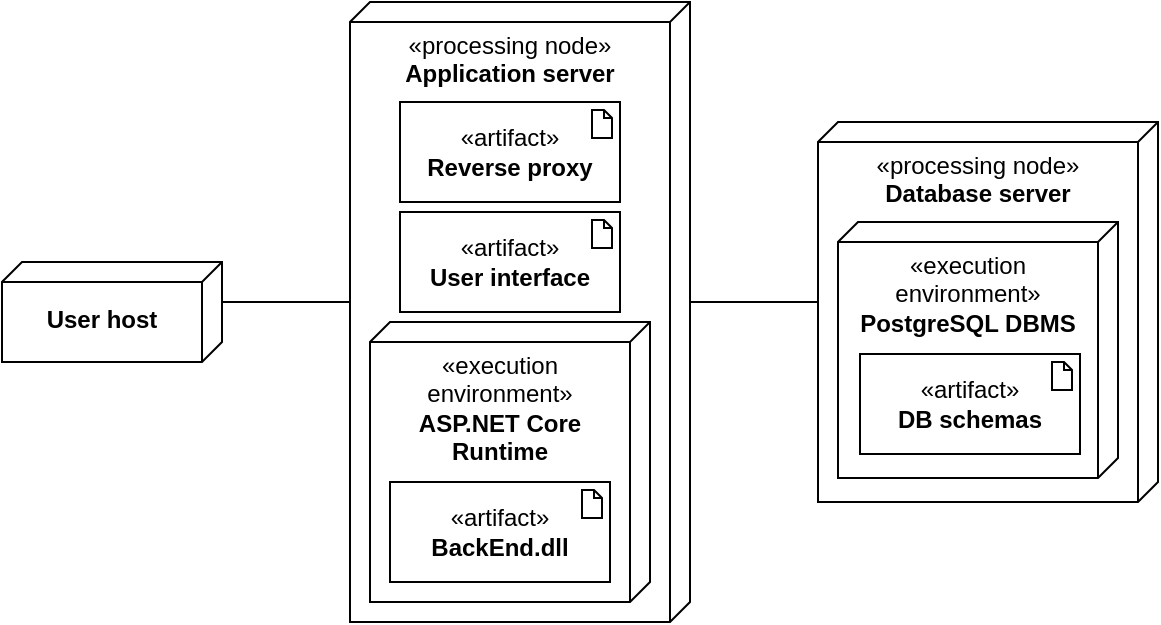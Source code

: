 <mxfile version="26.0.9">
  <diagram name="Page-1" id="kCROIuODGlCXLBt_gYWh">
    <mxGraphModel dx="875" dy="518" grid="1" gridSize="10" guides="1" tooltips="1" connect="1" arrows="1" fold="1" page="1" pageScale="1" pageWidth="827" pageHeight="1169" math="0" shadow="0">
      <root>
        <mxCell id="0" />
        <mxCell id="1" parent="0" />
        <mxCell id="gD8QmcDuZdV1pweU74Lx-1" value="&lt;b&gt;User host&lt;/b&gt;" style="verticalAlign=middle;align=center;spacingTop=8;spacingLeft=2;spacingRight=12;shape=cube;size=10;direction=south;fontStyle=0;html=1;whiteSpace=wrap;horizontal=1;" vertex="1" parent="1">
          <mxGeometry x="70" y="200" width="110" height="50" as="geometry" />
        </mxCell>
        <mxCell id="gD8QmcDuZdV1pweU74Lx-2" value="&lt;div&gt;«processing node»&lt;b&gt;&lt;br&gt;&lt;/b&gt;&lt;/div&gt;&lt;b&gt;Application server&lt;/b&gt;" style="verticalAlign=top;align=center;spacingTop=8;spacingLeft=2;spacingRight=12;shape=cube;size=10;direction=south;fontStyle=0;html=1;whiteSpace=wrap;horizontal=1;" vertex="1" parent="1">
          <mxGeometry x="244" y="70" width="170" height="310" as="geometry" />
        </mxCell>
        <mxCell id="gD8QmcDuZdV1pweU74Lx-8" value="&lt;div&gt;«artifact»&lt;b&gt;&lt;br&gt;&lt;/b&gt;&lt;/div&gt;&lt;b&gt;Reverse proxy&lt;/b&gt;" style="html=1;whiteSpace=wrap;" vertex="1" parent="1">
          <mxGeometry x="269" y="120" width="110" height="50" as="geometry" />
        </mxCell>
        <mxCell id="gD8QmcDuZdV1pweU74Lx-9" value="" style="shape=note2;boundedLbl=1;whiteSpace=wrap;html=1;size=4;verticalAlign=top;align=center;" vertex="1" parent="1">
          <mxGeometry x="365" y="124" width="10" height="14" as="geometry" />
        </mxCell>
        <mxCell id="gD8QmcDuZdV1pweU74Lx-10" value="&lt;div&gt;«artifact»&lt;b&gt;&lt;br&gt;&lt;/b&gt;&lt;/div&gt;&lt;b&gt;User interface&lt;/b&gt;" style="html=1;whiteSpace=wrap;" vertex="1" parent="1">
          <mxGeometry x="269" y="175" width="110" height="50" as="geometry" />
        </mxCell>
        <mxCell id="gD8QmcDuZdV1pweU74Lx-11" value="" style="shape=note2;boundedLbl=1;whiteSpace=wrap;html=1;size=4;verticalAlign=top;align=center;" vertex="1" parent="1">
          <mxGeometry x="365" y="179" width="10" height="14" as="geometry" />
        </mxCell>
        <mxCell id="gD8QmcDuZdV1pweU74Lx-12" value="&lt;div&gt;«execution environment»&lt;b&gt;&lt;br&gt;&lt;/b&gt;&lt;/div&gt;&lt;b&gt;ASP.NET Core Runtime&lt;/b&gt;" style="verticalAlign=top;align=center;spacingTop=8;spacingLeft=2;spacingRight=12;shape=cube;size=10;direction=south;fontStyle=0;html=1;whiteSpace=wrap;horizontal=1;" vertex="1" parent="1">
          <mxGeometry x="254" y="230" width="140" height="140" as="geometry" />
        </mxCell>
        <mxCell id="gD8QmcDuZdV1pweU74Lx-13" value="&lt;div&gt;«artifact»&lt;b&gt;&lt;br&gt;&lt;/b&gt;&lt;/div&gt;&lt;b&gt;BackEnd.dll&lt;/b&gt;" style="html=1;whiteSpace=wrap;" vertex="1" parent="1">
          <mxGeometry x="264" y="310" width="110" height="50" as="geometry" />
        </mxCell>
        <mxCell id="gD8QmcDuZdV1pweU74Lx-14" value="" style="shape=note2;boundedLbl=1;whiteSpace=wrap;html=1;size=4;verticalAlign=top;align=center;" vertex="1" parent="1">
          <mxGeometry x="360" y="314" width="10" height="14" as="geometry" />
        </mxCell>
        <mxCell id="gD8QmcDuZdV1pweU74Lx-15" value="&lt;div&gt;«processing node»&lt;b&gt;&lt;br&gt;&lt;/b&gt;&lt;/div&gt;&lt;b&gt;Database server&lt;/b&gt;" style="verticalAlign=top;align=center;spacingTop=8;spacingLeft=2;spacingRight=12;shape=cube;size=10;direction=south;fontStyle=0;html=1;whiteSpace=wrap;horizontal=1;" vertex="1" parent="1">
          <mxGeometry x="478" y="130" width="170" height="190" as="geometry" />
        </mxCell>
        <mxCell id="gD8QmcDuZdV1pweU74Lx-20" value="&lt;div&gt;«execution environment»&lt;b&gt;&lt;br&gt;&lt;/b&gt;&lt;/div&gt;&lt;b&gt;PostgreSQL DBMS&lt;/b&gt;" style="verticalAlign=top;align=center;spacingTop=8;spacingLeft=2;spacingRight=12;shape=cube;size=10;direction=south;fontStyle=0;html=1;whiteSpace=wrap;horizontal=1;" vertex="1" parent="1">
          <mxGeometry x="488" y="180" width="140" height="128" as="geometry" />
        </mxCell>
        <mxCell id="gD8QmcDuZdV1pweU74Lx-21" value="&lt;div&gt;«artifact»&lt;b&gt;&lt;br&gt;&lt;/b&gt;&lt;/div&gt;&lt;b&gt;DB schemas&lt;/b&gt;" style="html=1;whiteSpace=wrap;" vertex="1" parent="1">
          <mxGeometry x="499" y="246" width="110" height="50" as="geometry" />
        </mxCell>
        <mxCell id="gD8QmcDuZdV1pweU74Lx-22" value="" style="shape=note2;boundedLbl=1;whiteSpace=wrap;html=1;size=4;verticalAlign=top;align=center;" vertex="1" parent="1">
          <mxGeometry x="595" y="250" width="10" height="14" as="geometry" />
        </mxCell>
        <mxCell id="gD8QmcDuZdV1pweU74Lx-23" value="" style="endArrow=none;html=1;rounded=0;exitX=0;exitY=0;exitDx=20;exitDy=0;exitPerimeter=0;" edge="1" parent="1" source="gD8QmcDuZdV1pweU74Lx-1">
          <mxGeometry width="50" height="50" relative="1" as="geometry">
            <mxPoint x="400" y="260" as="sourcePoint" />
            <mxPoint x="244" y="220" as="targetPoint" />
          </mxGeometry>
        </mxCell>
        <mxCell id="gD8QmcDuZdV1pweU74Lx-24" value="" style="endArrow=none;html=1;rounded=0;exitX=0;exitY=0;exitDx=20;exitDy=0;exitPerimeter=0;" edge="1" parent="1">
          <mxGeometry width="50" height="50" relative="1" as="geometry">
            <mxPoint x="414" y="220" as="sourcePoint" />
            <mxPoint x="478" y="220" as="targetPoint" />
          </mxGeometry>
        </mxCell>
      </root>
    </mxGraphModel>
  </diagram>
</mxfile>
